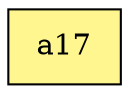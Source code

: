 digraph G {
rankdir=BT;ranksep="2.0";
"a17" [shape=record,fillcolor=khaki1,style=filled,label="{a17}"];
}